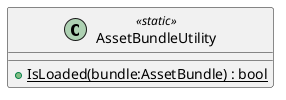 @startuml
class AssetBundleUtility <<static>> {
    + {static} IsLoaded(bundle:AssetBundle) : bool
}
@enduml
